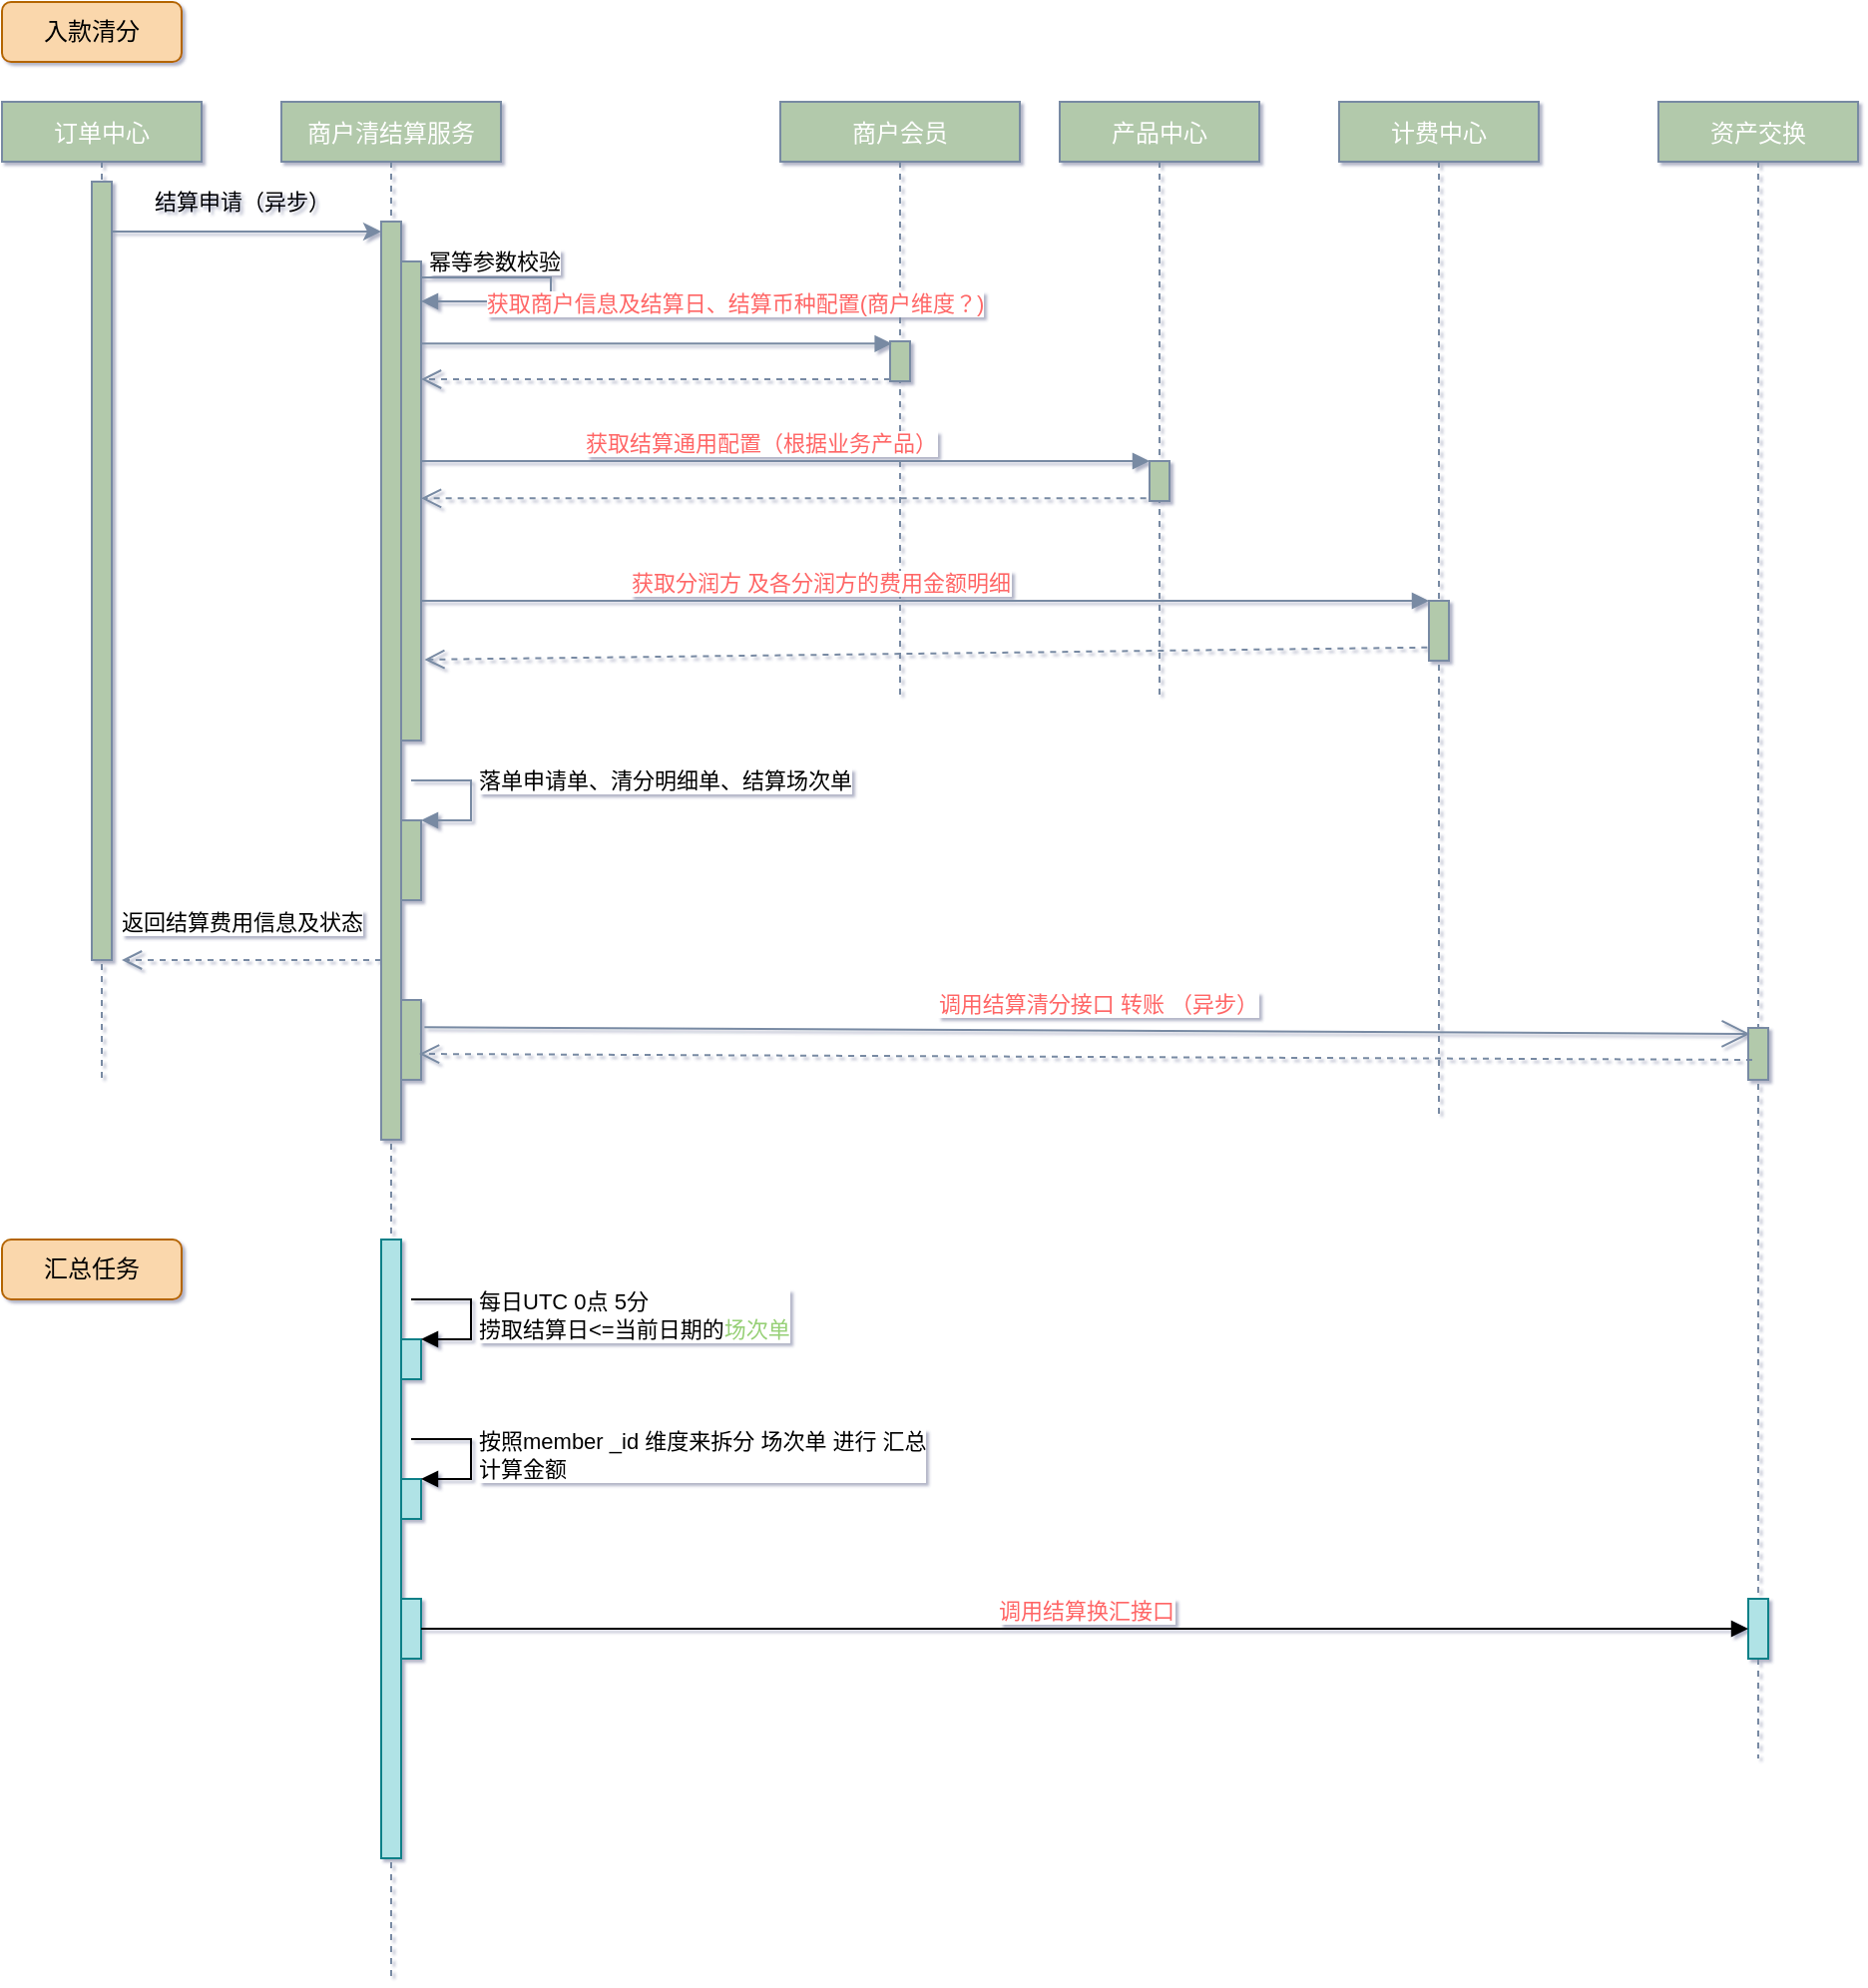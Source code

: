 <mxfile version="15.8.8" type="github">
  <diagram id="kgpKYQtTHZ0yAKxKKP6v" name="Page-1">
    <mxGraphModel dx="1422" dy="754" grid="1" gridSize="10" guides="1" tooltips="1" connect="1" arrows="1" fold="1" page="1" pageScale="1" pageWidth="850" pageHeight="1100" math="0" shadow="1">
      <root>
        <mxCell id="0" />
        <mxCell id="1" parent="0" />
        <mxCell id="3nuBFxr9cyL0pnOWT2aG-1" value="订单中心" style="shape=umlLifeline;perimeter=lifelinePerimeter;container=1;collapsible=0;recursiveResize=0;shadow=0;strokeWidth=1;fillColor=#B2C9AB;strokeColor=#788AA3;fontColor=#FFFFFF;rounded=0;size=30;" parent="1" vertex="1">
          <mxGeometry x="20" y="60" width="100" height="490" as="geometry" />
        </mxCell>
        <mxCell id="3nuBFxr9cyL0pnOWT2aG-2" value="" style="points=[];perimeter=orthogonalPerimeter;shadow=0;strokeWidth=1;fillColor=#B2C9AB;strokeColor=#788AA3;fontColor=#46495D;rounded=0;" parent="3nuBFxr9cyL0pnOWT2aG-1" vertex="1">
          <mxGeometry x="45" y="40" width="10" height="390" as="geometry" />
        </mxCell>
        <mxCell id="3nuBFxr9cyL0pnOWT2aG-5" value="商户清结算服务" style="shape=umlLifeline;perimeter=lifelinePerimeter;container=1;collapsible=0;recursiveResize=0;shadow=0;strokeWidth=1;fillColor=#B2C9AB;strokeColor=#788AA3;fontColor=#FFFFFF;rounded=0;size=30;" parent="1" vertex="1">
          <mxGeometry x="160" y="60" width="110" height="940" as="geometry" />
        </mxCell>
        <mxCell id="3nuBFxr9cyL0pnOWT2aG-6" value="" style="points=[];perimeter=orthogonalPerimeter;shadow=0;strokeWidth=1;fillColor=#B2C9AB;strokeColor=#788AA3;fontColor=#46495D;rounded=0;" parent="3nuBFxr9cyL0pnOWT2aG-5" vertex="1">
          <mxGeometry x="50" y="60" width="10" height="460" as="geometry" />
        </mxCell>
        <mxCell id="3R4pQPPEvZektnw-kuWU-23" value="" style="html=1;points=[];perimeter=orthogonalPerimeter;fontSize=11;fontColor=#000000;strokeColor=#788AA3;fillColor=#B2C9AB;" parent="3nuBFxr9cyL0pnOWT2aG-5" vertex="1">
          <mxGeometry x="60" y="80" width="10" height="240" as="geometry" />
        </mxCell>
        <mxCell id="3R4pQPPEvZektnw-kuWU-24" value="幂等参数校验" style="edgeStyle=orthogonalEdgeStyle;html=1;align=left;spacingLeft=2;endArrow=block;rounded=0;fontSize=11;fontColor=#000000;strokeColor=#788AA3;fillColor=#B2C9AB;curved=0;exitX=1.003;exitY=0.207;exitDx=0;exitDy=0;exitPerimeter=0;" parent="3nuBFxr9cyL0pnOWT2aG-5" source="3R4pQPPEvZektnw-kuWU-23" target="3R4pQPPEvZektnw-kuWU-23" edge="1">
          <mxGeometry x="-0.546" y="8" relative="1" as="geometry">
            <mxPoint x="105" y="60" as="sourcePoint" />
            <Array as="points">
              <mxPoint x="135" y="88" />
              <mxPoint x="135" y="100" />
            </Array>
            <mxPoint as="offset" />
          </mxGeometry>
        </mxCell>
        <mxCell id="3R4pQPPEvZektnw-kuWU-55" value="" style="html=1;points=[];perimeter=orthogonalPerimeter;fontSize=11;fontColor=#000000;strokeColor=#788AA3;fillColor=#B2C9AB;" parent="3nuBFxr9cyL0pnOWT2aG-5" vertex="1">
          <mxGeometry x="60" y="360" width="10" height="40" as="geometry" />
        </mxCell>
        <mxCell id="3R4pQPPEvZektnw-kuWU-56" value="落单申请单、清分明细单、结算场次单" style="edgeStyle=orthogonalEdgeStyle;html=1;align=left;spacingLeft=2;endArrow=block;rounded=0;entryX=1;entryY=0;fontSize=11;fontColor=#000000;strokeColor=#788AA3;strokeWidth=1;fillColor=#B2C9AB;curved=0;jumpStyle=none;" parent="3nuBFxr9cyL0pnOWT2aG-5" target="3R4pQPPEvZektnw-kuWU-55" edge="1">
          <mxGeometry x="-0.2" relative="1" as="geometry">
            <mxPoint x="65" y="340" as="sourcePoint" />
            <Array as="points">
              <mxPoint x="95" y="340" />
            </Array>
            <mxPoint as="offset" />
          </mxGeometry>
        </mxCell>
        <mxCell id="3R4pQPPEvZektnw-kuWU-63" value="返回结算费用信息及状态" style="html=1;verticalAlign=bottom;endArrow=open;dashed=1;endSize=8;fontSize=11;fontColor=#000000;strokeColor=#788AA3;strokeWidth=1;fillColor=#B2C9AB;curved=0;jumpStyle=none;" parent="3nuBFxr9cyL0pnOWT2aG-5" edge="1">
          <mxGeometry x="0.077" y="-10" relative="1" as="geometry">
            <mxPoint x="50" y="430" as="sourcePoint" />
            <mxPoint x="-80" y="430" as="targetPoint" />
            <mxPoint as="offset" />
          </mxGeometry>
        </mxCell>
        <mxCell id="3R4pQPPEvZektnw-kuWU-64" value="" style="html=1;points=[];perimeter=orthogonalPerimeter;fontSize=11;fontColor=#000000;strokeColor=#788AA3;fillColor=#B2C9AB;" parent="3nuBFxr9cyL0pnOWT2aG-5" vertex="1">
          <mxGeometry x="60" y="450" width="10" height="40" as="geometry" />
        </mxCell>
        <mxCell id="f1Uz_l8zpaSuN-_0KSKf-5" value="" style="html=1;points=[];perimeter=orthogonalPerimeter;fillColor=#b0e3e6;strokeColor=#0e8088;" vertex="1" parent="3nuBFxr9cyL0pnOWT2aG-5">
          <mxGeometry x="50" y="570" width="10" height="310" as="geometry" />
        </mxCell>
        <mxCell id="f1Uz_l8zpaSuN-_0KSKf-6" value="" style="html=1;points=[];perimeter=orthogonalPerimeter;fillColor=#b0e3e6;strokeColor=#0e8088;" vertex="1" parent="3nuBFxr9cyL0pnOWT2aG-5">
          <mxGeometry x="60" y="620" width="10" height="20" as="geometry" />
        </mxCell>
        <mxCell id="f1Uz_l8zpaSuN-_0KSKf-7" value="每日UTC 0点 5分 &lt;br&gt;捞取结算日&amp;lt;=当前日期的&lt;font color=&quot;#97d077&quot;&gt;场次单&lt;/font&gt;" style="edgeStyle=orthogonalEdgeStyle;html=1;align=left;spacingLeft=2;endArrow=block;rounded=0;entryX=1;entryY=0;" edge="1" target="f1Uz_l8zpaSuN-_0KSKf-6" parent="3nuBFxr9cyL0pnOWT2aG-5">
          <mxGeometry relative="1" as="geometry">
            <mxPoint x="65" y="600" as="sourcePoint" />
            <Array as="points">
              <mxPoint x="95" y="600" />
            </Array>
          </mxGeometry>
        </mxCell>
        <mxCell id="f1Uz_l8zpaSuN-_0KSKf-10" value="" style="html=1;points=[];perimeter=orthogonalPerimeter;fillColor=#b0e3e6;strokeColor=#0e8088;" vertex="1" parent="3nuBFxr9cyL0pnOWT2aG-5">
          <mxGeometry x="60" y="690" width="10" height="20" as="geometry" />
        </mxCell>
        <mxCell id="f1Uz_l8zpaSuN-_0KSKf-11" value="&lt;font color=&quot;#000000&quot;&gt;按照member _id 维度来拆分 场次单 进行 汇总&lt;br&gt;计算金额&lt;/font&gt;" style="edgeStyle=orthogonalEdgeStyle;html=1;align=left;spacingLeft=2;endArrow=block;rounded=0;entryX=1;entryY=0;fontColor=#FF6666;" edge="1" target="f1Uz_l8zpaSuN-_0KSKf-10" parent="3nuBFxr9cyL0pnOWT2aG-5">
          <mxGeometry relative="1" as="geometry">
            <mxPoint x="65" y="670" as="sourcePoint" />
            <Array as="points">
              <mxPoint x="95" y="670" />
            </Array>
          </mxGeometry>
        </mxCell>
        <mxCell id="f1Uz_l8zpaSuN-_0KSKf-12" value="" style="html=1;points=[];perimeter=orthogonalPerimeter;fillColor=#b0e3e6;strokeColor=#0e8088;" vertex="1" parent="3nuBFxr9cyL0pnOWT2aG-5">
          <mxGeometry x="60" y="750" width="10" height="30" as="geometry" />
        </mxCell>
        <mxCell id="3R4pQPPEvZektnw-kuWU-1" value="计费中心" style="shape=umlLifeline;perimeter=lifelinePerimeter;container=1;collapsible=0;recursiveResize=0;shadow=0;strokeWidth=1;fillColor=#B2C9AB;strokeColor=#788AA3;fontColor=#FFFFFF;rounded=0;size=30;" parent="1" vertex="1">
          <mxGeometry x="690" y="60" width="100" height="510" as="geometry" />
        </mxCell>
        <mxCell id="3R4pQPPEvZektnw-kuWU-52" value="" style="html=1;points=[];perimeter=orthogonalPerimeter;fontSize=11;fontColor=#000000;strokeColor=#788AA3;fillColor=#B2C9AB;" parent="3R4pQPPEvZektnw-kuWU-1" vertex="1">
          <mxGeometry x="45" y="250" width="10" height="30" as="geometry" />
        </mxCell>
        <mxCell id="3R4pQPPEvZektnw-kuWU-9" value="资产交换" style="shape=umlLifeline;perimeter=lifelinePerimeter;container=1;collapsible=0;recursiveResize=0;shadow=0;strokeWidth=1;fillColor=#B2C9AB;strokeColor=#788AA3;fontColor=#FFFFFF;rounded=0;size=30;" parent="1" vertex="1">
          <mxGeometry x="850" y="60" width="100" height="830" as="geometry" />
        </mxCell>
        <mxCell id="3R4pQPPEvZektnw-kuWU-57" value="" style="html=1;points=[];perimeter=orthogonalPerimeter;fontSize=11;fontColor=#000000;strokeColor=#788AA3;fillColor=#B2C9AB;" parent="3R4pQPPEvZektnw-kuWU-9" vertex="1">
          <mxGeometry x="45" y="464" width="10" height="26" as="geometry" />
        </mxCell>
        <mxCell id="f1Uz_l8zpaSuN-_0KSKf-8" value="" style="html=1;points=[];perimeter=orthogonalPerimeter;fillColor=#b0e3e6;strokeColor=#0e8088;" vertex="1" parent="3R4pQPPEvZektnw-kuWU-9">
          <mxGeometry x="45" y="750" width="10" height="30" as="geometry" />
        </mxCell>
        <mxCell id="3R4pQPPEvZektnw-kuWU-11" value="商户会员" style="shape=umlLifeline;perimeter=lifelinePerimeter;container=1;collapsible=0;recursiveResize=0;shadow=0;strokeWidth=1;fillColor=#B2C9AB;strokeColor=#788AA3;fontColor=#FFFFFF;rounded=0;size=30;" parent="1" vertex="1">
          <mxGeometry x="410" y="60" width="120" height="300" as="geometry" />
        </mxCell>
        <mxCell id="3R4pQPPEvZektnw-kuWU-43" value="" style="html=1;points=[];perimeter=orthogonalPerimeter;fontSize=11;fontColor=#000000;strokeColor=#788AA3;fillColor=#B2C9AB;" parent="3R4pQPPEvZektnw-kuWU-11" vertex="1">
          <mxGeometry x="55" y="120" width="10" height="20" as="geometry" />
        </mxCell>
        <mxCell id="3R4pQPPEvZektnw-kuWU-19" value="" style="endArrow=classic;html=1;fontColor=#FFFFFF;strokeColor=#788AA3;fillColor=#B2C9AB;curved=0;" parent="1" source="3nuBFxr9cyL0pnOWT2aG-2" target="3nuBFxr9cyL0pnOWT2aG-6" edge="1">
          <mxGeometry width="50" height="50" relative="1" as="geometry">
            <mxPoint x="380" y="190" as="sourcePoint" />
            <mxPoint x="430" y="140" as="targetPoint" />
            <Array as="points">
              <mxPoint x="160" y="125" />
            </Array>
          </mxGeometry>
        </mxCell>
        <mxCell id="3R4pQPPEvZektnw-kuWU-20" value="&lt;font color=&quot;#000000&quot;&gt;&lt;font style=&quot;font-size: 11px ; line-height: 0.8&quot;&gt;结算申请（异步）&lt;/font&gt;&lt;br&gt;&lt;/font&gt;" style="text;html=1;resizable=0;autosize=1;align=center;verticalAlign=middle;points=[];fillColor=none;strokeColor=none;rounded=0;fontColor=#FFFFFF;" parent="1" vertex="1">
          <mxGeometry x="85" y="100" width="110" height="20" as="geometry" />
        </mxCell>
        <mxCell id="3R4pQPPEvZektnw-kuWU-44" value="&lt;font color=&quot;#ff6666&quot;&gt;获取商户信息及结算日、结算币种配置(商户维度？)&lt;/font&gt;" style="html=1;verticalAlign=bottom;endArrow=block;fontSize=11;fontColor=#000000;strokeColor=#788AA3;fillColor=#B2C9AB;curved=0;entryX=0.083;entryY=0.058;entryDx=0;entryDy=0;entryPerimeter=0;strokeWidth=1;jumpStyle=none;" parent="1" source="3R4pQPPEvZektnw-kuWU-23" target="3R4pQPPEvZektnw-kuWU-43" edge="1">
          <mxGeometry x="0.328" y="11" relative="1" as="geometry">
            <mxPoint x="230" y="180" as="sourcePoint" />
            <mxPoint x="750" y="180" as="targetPoint" />
            <Array as="points" />
            <mxPoint as="offset" />
          </mxGeometry>
        </mxCell>
        <mxCell id="3R4pQPPEvZektnw-kuWU-45" value="" style="html=1;verticalAlign=bottom;endArrow=open;dashed=1;endSize=8;exitX=0;exitY=0.95;fontSize=11;fontColor=#000000;strokeColor=#788AA3;fillColor=#B2C9AB;curved=0;" parent="1" source="3R4pQPPEvZektnw-kuWU-43" target="3R4pQPPEvZektnw-kuWU-23" edge="1">
          <mxGeometry x="0.276" y="-1" relative="1" as="geometry">
            <mxPoint x="230" y="209" as="targetPoint" />
            <mxPoint as="offset" />
          </mxGeometry>
        </mxCell>
        <mxCell id="3R4pQPPEvZektnw-kuWU-50" value="产品中心" style="shape=umlLifeline;perimeter=lifelinePerimeter;container=1;collapsible=0;recursiveResize=0;shadow=0;strokeWidth=1;fillColor=#B2C9AB;strokeColor=#788AA3;fontColor=#FFFFFF;rounded=0;size=30;" parent="1" vertex="1">
          <mxGeometry x="550" y="60" width="100" height="300" as="geometry" />
        </mxCell>
        <mxCell id="3R4pQPPEvZektnw-kuWU-47" value="" style="html=1;points=[];perimeter=orthogonalPerimeter;fontSize=11;fontColor=#000000;strokeColor=#788AA3;fillColor=#B2C9AB;" parent="3R4pQPPEvZektnw-kuWU-50" vertex="1">
          <mxGeometry x="45" y="180" width="10" height="20" as="geometry" />
        </mxCell>
        <mxCell id="3R4pQPPEvZektnw-kuWU-48" value="&lt;font color=&quot;#ff6666&quot;&gt;获取结算通用配置（根据&lt;/font&gt;&lt;span style=&quot;color: rgb(255 , 102 , 102)&quot;&gt;业务产品&lt;/span&gt;&lt;font color=&quot;#ff6666&quot;&gt;）&lt;/font&gt;" style="html=1;verticalAlign=bottom;endArrow=block;entryX=0;entryY=0;fontSize=11;fontColor=#000000;strokeColor=#788AA3;fillColor=#B2C9AB;curved=0;jumpStyle=none;" parent="1" edge="1">
          <mxGeometry x="-0.069" relative="1" as="geometry">
            <mxPoint x="230" y="240" as="sourcePoint" />
            <mxPoint as="offset" />
            <mxPoint x="595" y="240" as="targetPoint" />
          </mxGeometry>
        </mxCell>
        <mxCell id="3R4pQPPEvZektnw-kuWU-49" value="" style="html=1;verticalAlign=bottom;endArrow=open;dashed=1;endSize=8;fontSize=11;fontColor=#000000;strokeColor=#788AA3;fillColor=#B2C9AB;curved=0;exitX=-0.167;exitY=0.933;exitDx=0;exitDy=0;exitPerimeter=0;" parent="1" source="3R4pQPPEvZektnw-kuWU-47" target="3R4pQPPEvZektnw-kuWU-23" edge="1">
          <mxGeometry x="0.122" y="32" relative="1" as="geometry">
            <mxPoint x="390" y="316" as="targetPoint" />
            <mxPoint as="offset" />
          </mxGeometry>
        </mxCell>
        <mxCell id="3R4pQPPEvZektnw-kuWU-53" value="&lt;font color=&quot;#ff6666&quot;&gt;获取分润方 及各分润方的费用金额明细&lt;/font&gt;" style="html=1;verticalAlign=bottom;endArrow=block;entryX=0;entryY=0;fontSize=11;fontColor=#000000;strokeColor=#788AA3;strokeWidth=1;fillColor=#B2C9AB;curved=0;jumpStyle=none;" parent="1" target="3R4pQPPEvZektnw-kuWU-52" edge="1">
          <mxGeometry x="-0.208" relative="1" as="geometry">
            <mxPoint x="230" y="310" as="sourcePoint" />
            <mxPoint as="offset" />
          </mxGeometry>
        </mxCell>
        <mxCell id="3R4pQPPEvZektnw-kuWU-54" value="" style="html=1;verticalAlign=bottom;endArrow=open;dashed=1;endSize=8;fontSize=11;fontColor=#000000;strokeColor=#788AA3;strokeWidth=1;fillColor=#B2C9AB;curved=0;jumpStyle=none;entryX=1.167;entryY=0.831;entryDx=0;entryDy=0;entryPerimeter=0;exitX=-0.083;exitY=0.779;exitDx=0;exitDy=0;exitPerimeter=0;" parent="1" source="3R4pQPPEvZektnw-kuWU-52" target="3R4pQPPEvZektnw-kuWU-23" edge="1">
          <mxGeometry relative="1" as="geometry">
            <mxPoint x="660" y="386" as="targetPoint" />
          </mxGeometry>
        </mxCell>
        <mxCell id="3R4pQPPEvZektnw-kuWU-59" value="&lt;font color=&quot;#ff6666&quot;&gt;调用结算清分接口 转账 （异步）&lt;/font&gt;" style="html=1;verticalAlign=bottom;endArrow=open;dashed=1;endSize=8;fontSize=11;fontColor=#000000;strokeColor=#788AA3;strokeWidth=1;fillColor=#B2C9AB;curved=0;jumpStyle=none;entryX=0.9;entryY=0.675;entryDx=0;entryDy=0;entryPerimeter=0;exitX=0.2;exitY=0.615;exitDx=0;exitDy=0;exitPerimeter=0;" parent="1" target="3R4pQPPEvZektnw-kuWU-64" edge="1" source="3R4pQPPEvZektnw-kuWU-57">
          <mxGeometry x="-0.016" y="-18" relative="1" as="geometry">
            <mxPoint x="230" y="509" as="targetPoint" />
            <mxPoint x="890" y="530" as="sourcePoint" />
            <mxPoint as="offset" />
          </mxGeometry>
        </mxCell>
        <mxCell id="3R4pQPPEvZektnw-kuWU-62" value="" style="endArrow=open;endFill=1;endSize=12;html=1;fontSize=11;fontColor=#000000;strokeColor=#788AA3;strokeWidth=1;fillColor=#B2C9AB;curved=0;jumpStyle=none;exitX=1.167;exitY=0.342;exitDx=0;exitDy=0;exitPerimeter=0;entryX=0.083;entryY=0.115;entryDx=0;entryDy=0;entryPerimeter=0;" parent="1" source="3R4pQPPEvZektnw-kuWU-64" target="3R4pQPPEvZektnw-kuWU-57" edge="1">
          <mxGeometry width="160" relative="1" as="geometry">
            <mxPoint x="230" y="490" as="sourcePoint" />
            <mxPoint x="890" y="490" as="targetPoint" />
            <Array as="points" />
          </mxGeometry>
        </mxCell>
        <mxCell id="f1Uz_l8zpaSuN-_0KSKf-9" value="调用结算换汇接口" style="html=1;verticalAlign=bottom;startArrow=none;endArrow=block;rounded=0;fontColor=#FF6666;startFill=0;" edge="1" target="f1Uz_l8zpaSuN-_0KSKf-8" parent="1" source="f1Uz_l8zpaSuN-_0KSKf-12">
          <mxGeometry relative="1" as="geometry">
            <mxPoint x="320" y="830" as="sourcePoint" />
          </mxGeometry>
        </mxCell>
        <mxCell id="f1Uz_l8zpaSuN-_0KSKf-14" value="汇总任务" style="rounded=1;whiteSpace=wrap;html=1;fillColor=#fad7ac;strokeColor=#b46504;" vertex="1" parent="1">
          <mxGeometry x="20" y="630" width="90" height="30" as="geometry" />
        </mxCell>
        <mxCell id="f1Uz_l8zpaSuN-_0KSKf-15" value="入款清分" style="rounded=1;whiteSpace=wrap;html=1;fillColor=#fad7ac;strokeColor=#b46504;" vertex="1" parent="1">
          <mxGeometry x="20" y="10" width="90" height="30" as="geometry" />
        </mxCell>
      </root>
    </mxGraphModel>
  </diagram>
</mxfile>
